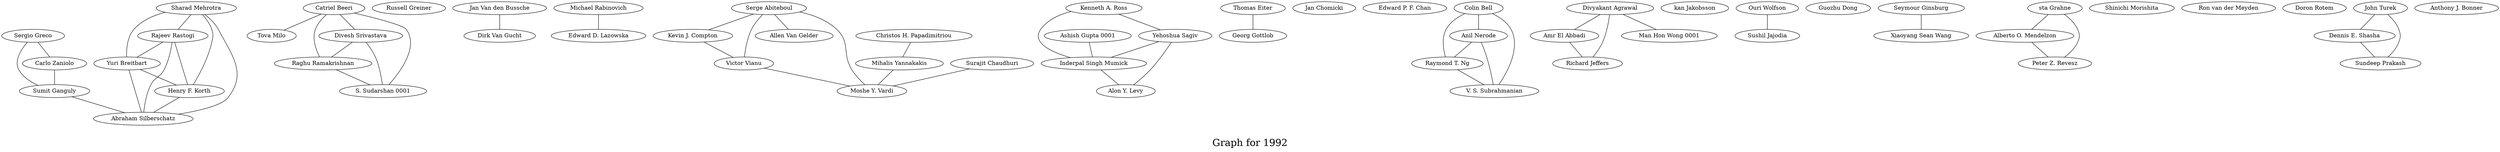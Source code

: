 /*****
Graph for 1992
*****/

graph G {
  graph [splines=true overlap=false]
  node  [shape=ellipse, width=0.3, height=0.3]
  0 [label="Sergio Greco"];
  1 [label="Carlo Zaniolo"];
  2 [label="Sumit Ganguly"];
  3 [label="Catriel Beeri"];
  4 [label="Tova Milo"];
  5 [label="Divesh Srivastava"];
  6 [label="Raghu Ramakrishnan"];
  7 [label="Russell Greiner"];
  8 [label="Jan Van den Bussche"];
  9 [label="Dirk Van Gucht"];
  10 [label="Michael Rabinovich"];
  11 [label="Edward D. Lazowska"];
  12 [label="Serge Abiteboul"];
  13 [label="Kevin J. Compton"];
  14 [label="Victor Vianu"];
  15 [label="Sharad Mehrotra"];
  16 [label="Rajeev Rastogi"];
  17 [label="Yuri Breitbart"];
  18 [label="Henry F. Korth"];
  19 [label="Abraham Silberschatz"];
  20 [label="Kenneth A. Ross"];
  21 [label="Thomas Eiter"];
  22 [label="Georg Gottlob"];
  23 [label="Yehoshua Sagiv"];
  24 [label="Jan Chomicki"];
  25 [label="Edward P. F. Chan"];
  26 [label="Colin Bell"];
  27 [label="Anil Nerode"];
  28 [label="Raymond T. Ng"];
  29 [label="V. S. Subrahmanian"];
  30 [label="Divyakant Agrawal"];
  31 [label="Amr El Abbadi"];
  32 [label="Richard Jeffers"];
  33 [label="kan Jakobsson"];
  34 [label="Ouri Wolfson"];
  35 [label="Sushil Jajodia"];
  36 [label="Ashish Gupta 0001"];
  37 [label="Inderpal Singh Mumick"];
  38 [label="Guozhu Dong"];
  39 [label="Alon Y. Levy"];
  40 [label="S. Sudarshan 0001"];
  41 [label="Seymour Ginsburg"];
  42 [label="Xiaoyang Sean Wang"];
  43 [label="sta Grahne"];
  44 [label="Alberto O. Mendelzon"];
  45 [label="Peter Z. Revesz"];
  46 [label="Allen Van Gelder"];
  47 [label="Christos H. Papadimitriou"];
  48 [label="Mihalis Yannakakis"];
  49 [label="Man Hon Wong 0001"];
  50 [label="Shinichi Morishita"];
  51 [label="Ron van der Meyden"];
  52 [label="Doron Rotem"];
  53 [label="Surajit Chaudhuri"];
  54 [label="Moshe Y. Vardi"];
  55 [label="John Turek"];
  56 [label="Dennis E. Shasha"];
  57 [label="Sundeep Prakash"];
  58 [label="Anthony J. Bonner"];
  0 -- 1;
  0 -- 2;
  1 -- 2;
  2 -- 19;
  3 -- 4;
  3 -- 5;
  3 -- 6;
  3 -- 40;
  5 -- 6;
  5 -- 40;
  6 -- 40;
  8 -- 9;
  10 -- 11;
  12 -- 13;
  12 -- 14;
  12 -- 46;
  12 -- 54;
  13 -- 14;
  14 -- 54;
  15 -- 16;
  15 -- 17;
  15 -- 18;
  15 -- 19;
  16 -- 17;
  16 -- 18;
  16 -- 19;
  17 -- 18;
  17 -- 19;
  18 -- 19;
  20 -- 23;
  20 -- 37;
  21 -- 22;
  23 -- 37;
  23 -- 39;
  26 -- 27;
  26 -- 28;
  26 -- 29;
  27 -- 28;
  27 -- 29;
  28 -- 29;
  30 -- 31;
  30 -- 32;
  30 -- 49;
  31 -- 32;
  34 -- 35;
  36 -- 37;
  37 -- 39;
  41 -- 42;
  43 -- 44;
  43 -- 45;
  44 -- 45;
  47 -- 48;
  48 -- 54;
  53 -- 54;
  55 -- 56;
  55 -- 57;
  56 -- 57;
  label = "\nGraph for 1992\n";  fontsize=24;
}
